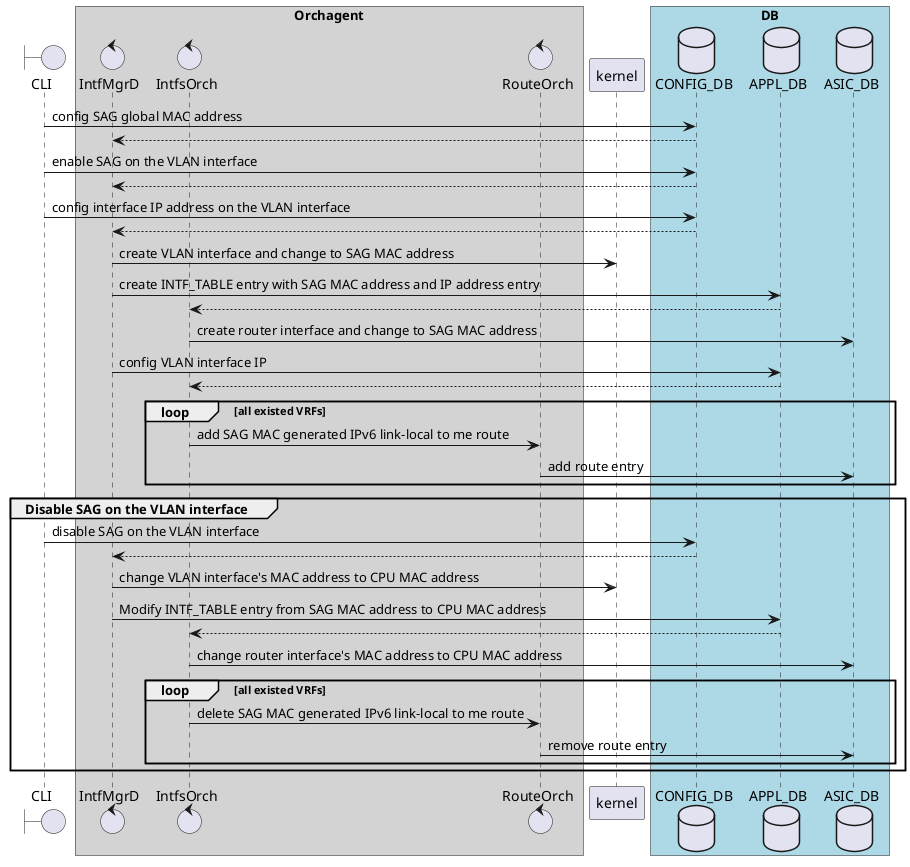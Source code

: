 @startuml
boundary "CLI" as UI
box "Orchagent" #LightGrey
    control IntfMgrD
    control IntfsOrch
    control RouteOrch
end box
participant kernel
box "DB" #LightBlue
    database CONFIG_DB
    database APPL_DB
    database ASIC_DB
end box

UI -> CONFIG_DB: config SAG global MAC address
IntfMgrD <-- CONFIG_DB
UI -> CONFIG_DB: enable SAG on the VLAN interface
IntfMgrD <-- CONFIG_DB
UI -> CONFIG_DB: config interface IP address on the VLAN interface
IntfMgrD <-- CONFIG_DB
IntfMgrD -> kernel: create VLAN interface and change to SAG MAC address
IntfMgrD -> APPL_DB: create INTF_TABLE entry with SAG MAC address and IP address entry
IntfsOrch <-- APPL_DB
IntfsOrch -> ASIC_DB: create router interface and change to SAG MAC address
IntfMgrD -> APPL_DB: config VLAN interface IP
IntfsOrch <-- APPL_DB

loop all existed VRFs
    IntfsOrch -> RouteOrch: add SAG MAC generated IPv6 link-local to me route
    RouteOrch -> ASIC_DB: add route entry
end

group Disable SAG on the VLAN interface
    UI -> CONFIG_DB: disable SAG on the VLAN interface
    IntfMgrD <-- CONFIG_DB
    IntfMgrD -> kernel: change VLAN interface's MAC address to CPU MAC address
    IntfMgrD -> APPL_DB: Modify INTF_TABLE entry from SAG MAC address to CPU MAC address
    IntfsOrch <-- APPL_DB
    IntfsOrch -> ASIC_DB: change router interface's MAC address to CPU MAC address
    loop all existed VRFs
        IntfsOrch -> RouteOrch: delete SAG MAC generated IPv6 link-local to me route
        RouteOrch -> ASIC_DB: remove route entry
    end
end
@enduml